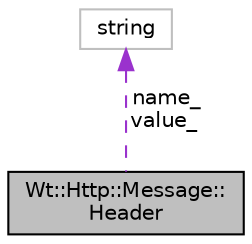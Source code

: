 digraph "Wt::Http::Message::Header"
{
 // LATEX_PDF_SIZE
  edge [fontname="Helvetica",fontsize="10",labelfontname="Helvetica",labelfontsize="10"];
  node [fontname="Helvetica",fontsize="10",shape=record];
  Node1 [label="Wt::Http::Message::\lHeader",height=0.2,width=0.4,color="black", fillcolor="grey75", style="filled", fontcolor="black",tooltip="An HTTP message header."];
  Node2 -> Node1 [dir="back",color="darkorchid3",fontsize="10",style="dashed",label=" name_\nvalue_" ,fontname="Helvetica"];
  Node2 [label="string",height=0.2,width=0.4,color="grey75", fillcolor="white", style="filled",tooltip=" "];
}
